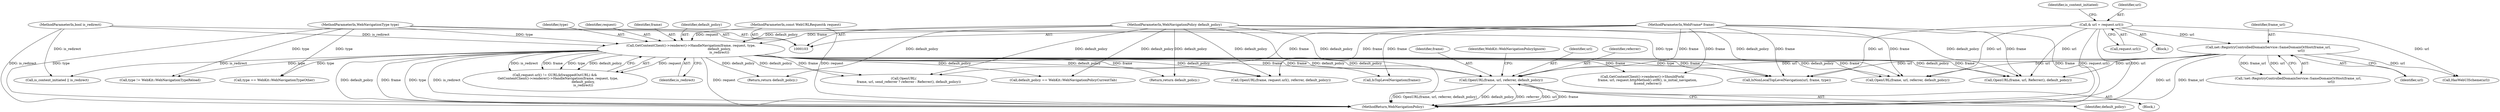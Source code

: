 digraph "0_Chrome_0a57375ad73780e61e1770a9d88b0529b0dbd33b@pointer" {
"1000198" [label="(Call,OpenURL(frame, url, referrer, default_policy))"];
"1000117" [label="(Call,GetContentClient()->renderer()->HandleNavigation(frame, request, type,\n                                                       default_policy,\n                                                       is_redirect))"];
"1000104" [label="(MethodParameterIn,WebFrame* frame)"];
"1000105" [label="(MethodParameterIn,const WebURLRequest& request)"];
"1000106" [label="(MethodParameterIn,WebNavigationType type)"];
"1000108" [label="(MethodParameterIn,WebNavigationPolicy default_policy)"];
"1000109" [label="(MethodParameterIn,bool is_redirect)"];
"1000191" [label="(Call,net::RegistryControlledDomainService::SameDomainOrHost(frame_url,\n                                                                url))"];
"1000153" [label="(Call,& url = request.url())"];
"1000204" [label="(Identifier,WebKit::WebNavigationPolicyIgnore)"];
"1000190" [label="(Call,!net::RegistryControlledDomainService::SameDomainOrHost(frame_url,\n                                                                url))"];
"1000192" [label="(Identifier,frame_url)"];
"1000279" [label="(Call,HasWebUIScheme(url))"];
"1000150" [label="(Return,return default_policy;)"];
"1000141" [label="(Call,OpenURL(frame, request.url(), referrer, default_policy))"];
"1000200" [label="(Identifier,url)"];
"1000389" [label="(MethodReturn,WebNavigationPolicy)"];
"1000118" [label="(Identifier,frame)"];
"1000324" [label="(Call,GetContentClient()->renderer()->ShouldFork(\n          frame, url, request.httpMethod().utf8(), is_initial_navigation,\n          &send_referrer))"];
"1000155" [label="(Call,request.url())"];
"1000380" [label="(Call,OpenURL(frame, url, Referrer(), default_policy))"];
"1000119" [label="(Identifier,request)"];
"1000198" [label="(Call,OpenURL(frame, url, referrer, default_policy))"];
"1000191" [label="(Call,net::RegistryControlledDomainService::SameDomainOrHost(frame_url,\n                                                                url))"];
"1000120" [label="(Identifier,type)"];
"1000105" [label="(MethodParameterIn,const WebURLRequest& request)"];
"1000110" [label="(Block,)"];
"1000108" [label="(MethodParameterIn,WebNavigationPolicy default_policy)"];
"1000197" [label="(Block,)"];
"1000229" [label="(Call,IsTopLevelNavigation(frame))"];
"1000201" [label="(Identifier,referrer)"];
"1000374" [label="(Call,type == WebKit::WebNavigationTypeOther)"];
"1000117" [label="(Call,GetContentClient()->renderer()->HandleNavigation(frame, request, type,\n                                                       default_policy,\n                                                       is_redirect))"];
"1000121" [label="(Identifier,default_policy)"];
"1000112" [label="(Call,request.url() != GURL(kSwappedOutURL) &&\n      GetContentClient()->renderer()->HandleNavigation(frame, request, type,\n                                                       default_policy,\n                                                       is_redirect))"];
"1000106" [label="(MethodParameterIn,WebNavigationType type)"];
"1000290" [label="(Call,type != WebKit::WebNavigationTypeReload)"];
"1000387" [label="(Return,return default_policy;)"];
"1000242" [label="(Call,OpenURL(frame, url, referrer, default_policy))"];
"1000215" [label="(Call,IsNonLocalTopLevelNavigation(url, frame, type))"];
"1000371" [label="(Call,default_policy == WebKit::WebNavigationPolicyCurrentTab)"];
"1000158" [label="(Identifier,is_content_initiated)"];
"1000153" [label="(Call,& url = request.url())"];
"1000109" [label="(MethodParameterIn,bool is_redirect)"];
"1000154" [label="(Identifier,url)"];
"1000122" [label="(Identifier,is_redirect)"];
"1000334" [label="(Call,OpenURL(\n          frame, url, send_referrer ? referrer : Referrer(), default_policy))"];
"1000179" [label="(Call,is_content_initiated || is_redirect)"];
"1000202" [label="(Identifier,default_policy)"];
"1000193" [label="(Identifier,url)"];
"1000104" [label="(MethodParameterIn,WebFrame* frame)"];
"1000199" [label="(Identifier,frame)"];
"1000198" -> "1000197"  [label="AST: "];
"1000198" -> "1000202"  [label="CFG: "];
"1000199" -> "1000198"  [label="AST: "];
"1000200" -> "1000198"  [label="AST: "];
"1000201" -> "1000198"  [label="AST: "];
"1000202" -> "1000198"  [label="AST: "];
"1000204" -> "1000198"  [label="CFG: "];
"1000198" -> "1000389"  [label="DDG: referrer"];
"1000198" -> "1000389"  [label="DDG: url"];
"1000198" -> "1000389"  [label="DDG: frame"];
"1000198" -> "1000389"  [label="DDG: OpenURL(frame, url, referrer, default_policy)"];
"1000198" -> "1000389"  [label="DDG: default_policy"];
"1000117" -> "1000198"  [label="DDG: frame"];
"1000117" -> "1000198"  [label="DDG: default_policy"];
"1000104" -> "1000198"  [label="DDG: frame"];
"1000191" -> "1000198"  [label="DDG: url"];
"1000108" -> "1000198"  [label="DDG: default_policy"];
"1000117" -> "1000112"  [label="AST: "];
"1000117" -> "1000122"  [label="CFG: "];
"1000118" -> "1000117"  [label="AST: "];
"1000119" -> "1000117"  [label="AST: "];
"1000120" -> "1000117"  [label="AST: "];
"1000121" -> "1000117"  [label="AST: "];
"1000122" -> "1000117"  [label="AST: "];
"1000112" -> "1000117"  [label="CFG: "];
"1000117" -> "1000389"  [label="DDG: default_policy"];
"1000117" -> "1000389"  [label="DDG: frame"];
"1000117" -> "1000389"  [label="DDG: type"];
"1000117" -> "1000389"  [label="DDG: is_redirect"];
"1000117" -> "1000389"  [label="DDG: request"];
"1000117" -> "1000112"  [label="DDG: request"];
"1000117" -> "1000112"  [label="DDG: is_redirect"];
"1000117" -> "1000112"  [label="DDG: frame"];
"1000117" -> "1000112"  [label="DDG: type"];
"1000117" -> "1000112"  [label="DDG: default_policy"];
"1000104" -> "1000117"  [label="DDG: frame"];
"1000105" -> "1000117"  [label="DDG: request"];
"1000106" -> "1000117"  [label="DDG: type"];
"1000108" -> "1000117"  [label="DDG: default_policy"];
"1000109" -> "1000117"  [label="DDG: is_redirect"];
"1000117" -> "1000141"  [label="DDG: frame"];
"1000117" -> "1000141"  [label="DDG: default_policy"];
"1000117" -> "1000150"  [label="DDG: default_policy"];
"1000117" -> "1000179"  [label="DDG: is_redirect"];
"1000117" -> "1000215"  [label="DDG: frame"];
"1000117" -> "1000215"  [label="DDG: type"];
"1000117" -> "1000229"  [label="DDG: frame"];
"1000117" -> "1000242"  [label="DDG: frame"];
"1000117" -> "1000242"  [label="DDG: default_policy"];
"1000117" -> "1000290"  [label="DDG: type"];
"1000117" -> "1000324"  [label="DDG: frame"];
"1000117" -> "1000334"  [label="DDG: frame"];
"1000117" -> "1000334"  [label="DDG: default_policy"];
"1000117" -> "1000371"  [label="DDG: default_policy"];
"1000117" -> "1000374"  [label="DDG: type"];
"1000117" -> "1000380"  [label="DDG: frame"];
"1000117" -> "1000380"  [label="DDG: default_policy"];
"1000117" -> "1000387"  [label="DDG: default_policy"];
"1000104" -> "1000103"  [label="AST: "];
"1000104" -> "1000389"  [label="DDG: frame"];
"1000104" -> "1000141"  [label="DDG: frame"];
"1000104" -> "1000215"  [label="DDG: frame"];
"1000104" -> "1000229"  [label="DDG: frame"];
"1000104" -> "1000242"  [label="DDG: frame"];
"1000104" -> "1000324"  [label="DDG: frame"];
"1000104" -> "1000334"  [label="DDG: frame"];
"1000104" -> "1000380"  [label="DDG: frame"];
"1000105" -> "1000103"  [label="AST: "];
"1000105" -> "1000389"  [label="DDG: request"];
"1000106" -> "1000103"  [label="AST: "];
"1000106" -> "1000389"  [label="DDG: type"];
"1000106" -> "1000215"  [label="DDG: type"];
"1000106" -> "1000290"  [label="DDG: type"];
"1000106" -> "1000374"  [label="DDG: type"];
"1000108" -> "1000103"  [label="AST: "];
"1000108" -> "1000389"  [label="DDG: default_policy"];
"1000108" -> "1000141"  [label="DDG: default_policy"];
"1000108" -> "1000150"  [label="DDG: default_policy"];
"1000108" -> "1000242"  [label="DDG: default_policy"];
"1000108" -> "1000334"  [label="DDG: default_policy"];
"1000108" -> "1000371"  [label="DDG: default_policy"];
"1000108" -> "1000380"  [label="DDG: default_policy"];
"1000108" -> "1000387"  [label="DDG: default_policy"];
"1000109" -> "1000103"  [label="AST: "];
"1000109" -> "1000389"  [label="DDG: is_redirect"];
"1000109" -> "1000179"  [label="DDG: is_redirect"];
"1000191" -> "1000190"  [label="AST: "];
"1000191" -> "1000193"  [label="CFG: "];
"1000192" -> "1000191"  [label="AST: "];
"1000193" -> "1000191"  [label="AST: "];
"1000190" -> "1000191"  [label="CFG: "];
"1000191" -> "1000389"  [label="DDG: url"];
"1000191" -> "1000389"  [label="DDG: frame_url"];
"1000191" -> "1000190"  [label="DDG: frame_url"];
"1000191" -> "1000190"  [label="DDG: url"];
"1000153" -> "1000191"  [label="DDG: url"];
"1000191" -> "1000215"  [label="DDG: url"];
"1000191" -> "1000242"  [label="DDG: url"];
"1000191" -> "1000279"  [label="DDG: url"];
"1000191" -> "1000380"  [label="DDG: url"];
"1000153" -> "1000110"  [label="AST: "];
"1000153" -> "1000155"  [label="CFG: "];
"1000154" -> "1000153"  [label="AST: "];
"1000155" -> "1000153"  [label="AST: "];
"1000158" -> "1000153"  [label="CFG: "];
"1000153" -> "1000389"  [label="DDG: request.url()"];
"1000153" -> "1000389"  [label="DDG: url"];
"1000153" -> "1000215"  [label="DDG: url"];
"1000153" -> "1000242"  [label="DDG: url"];
"1000153" -> "1000279"  [label="DDG: url"];
"1000153" -> "1000380"  [label="DDG: url"];
}
